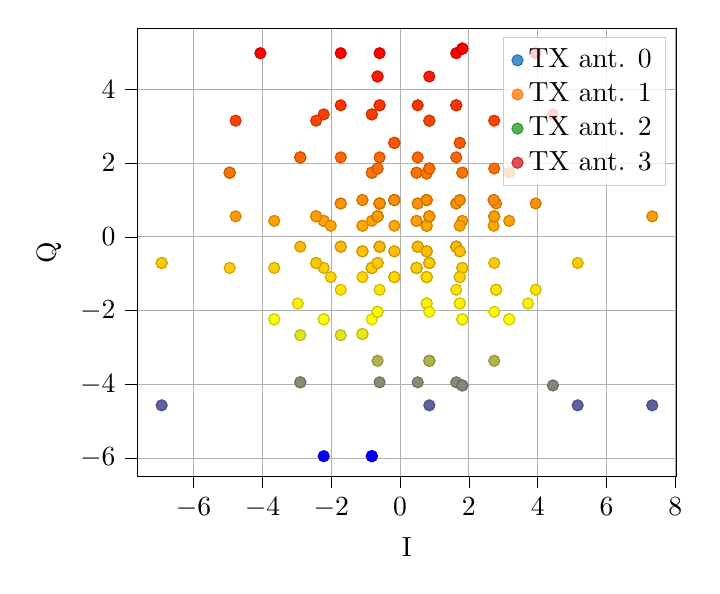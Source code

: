 % This file was created by tikzplotlib v0.9.8.
\begin{tikzpicture}

\definecolor{color0}{rgb}{0.122,0.467,0.706}
\definecolor{color1}{rgb}{1,0.498,0.055}
\definecolor{color2}{rgb}{0.173,0.627,0.173}
\definecolor{color3}{rgb}{0.839,0.153,0.157}

\begin{axis}[
legend cell align={left},
legend style={fill opacity=0.8, draw opacity=1, text opacity=1, draw=white!80!black},
tick align=outside,
tick pos=left,
x grid style={white!69.02!black},
xlabel={I},
xmajorgrids,
xmin=-7.642, xmax=8.042,
xtick style={color=black},
xtick={-8,-6,-4,-2,0,2,4,6,8,10},
xticklabels={\ensuremath{-}8,\ensuremath{-}6,\ensuremath{-}4,\ensuremath{-}2,0,2,4,6,8,10},
y grid style={white!69.02!black},
ylabel={Q},
ymajorgrids,
ymin=-6.501, ymax=5.657,
ytick style={color=black},
ytick={-8,-6,-4,-2,0,2,4,6},
yticklabels={\ensuremath{-}8,\ensuremath{-}6,\ensuremath{-}4,\ensuremath{-}2,0,2,4,6}
]
\addplot [draw=color0, fill=color0, mark=*, only marks, scatter]
table{%
x  y
1.633 -0.268
-1.725 -2.668
-2.9 -2.668
-0.595 0.904
-0.595 4.98
-2.9 -0.268
-1.725 -0.268
-0.595 -3.946
3.941 0.904
-4.061 4.98
1.633 -0.268
0.512 -3.946
-0.595 3.567
-1.725 3.567
0.512 2.155
-1.725 -0.268
1.633 -0.268
-0.595 0.904
2.792 -1.436
-2.9 -3.946
-2.9 -3.946
1.633 0.904
0.512 0.904
1.633 4.98
-1.725 2.155
0.512 -0.268
-1.725 -1.436
-0.595 -0.268
2.792 -1.436
1.633 -3.946
-0.595 3.567
-0.595 0.904
0.512 3.567
-1.725 0.904
-0.595 -0.268
0.512 -0.268
-0.595 0.904
0.512 0.904
1.633 3.567
-0.595 -0.268
-0.595 0.904
1.633 0.904
-2.9 2.155
-1.725 -0.268
1.633 -1.436
2.792 0.904
0.512 -0.268
-0.595 0.904
-0.595 2.155
-0.595 -0.268
1.633 -0.268
3.941 4.98
3.941 -1.436
1.633 2.155
-2.9 2.155
1.633 3.567
-1.725 4.98
-0.595 0.904
-0.595 -1.436
-2.9 2.155
2.792 -1.436
1.633 -0.268
-1.725 0.904
0.512 -0.268
};
\addlegendentry{TX ant. 0}
\addplot [draw=color1, fill=color1, mark=*, only marks, scatter]
table{%
x  y
-0.821 -2.238
0.479 -0.844
-2.219 -2.238
1.809 -0.844
0.479 0.432
-4.953 1.739
-2.219 -5.949
-0.821 -0.844
-0.821 1.739
1.809 5.104
1.809 1.739
1.809 5.104
-3.657 0.432
1.809 -2.238
-0.821 -0.844
-0.821 3.32
-0.821 -0.844
0.479 -0.844
-2.219 -2.238
-0.821 3.32
1.809 -0.844
-2.219 3.32
0.479 1.739
-0.821 -0.844
-0.821 -0.844
0.479 -0.844
1.809 5.104
-3.657 -0.844
-3.657 -2.238
-2.219 0.432
-2.219 -0.844
-0.821 1.739
1.809 -2.238
3.171 -2.238
4.442 -4.03
4.442 3.32
1.809 1.739
-0.821 -5.949
3.171 1.739
-0.821 -0.844
3.171 -2.238
-4.953 1.739
-0.821 0.432
-2.219 0.432
0.479 -0.844
3.171 0.432
0.479 -0.844
1.809 -4.03
-0.821 -0.844
-0.821 -0.844
0.479 0.432
0.479 -0.844
-3.657 -2.238
1.809 -2.238
-4.953 1.739
0.479 1.739
-0.821 -5.949
1.809 -4.03
-2.219 -2.238
3.171 -2.238
1.809 -2.238
1.809 0.432
-4.953 -0.844
-0.821 1.739
};
\addlegendentry{TX ant. 1}
\addplot [draw=color2, fill=color2, mark=*, only marks, scatter]
table{%
x  y
0.773 -0.394
0.773 -0.394
-2.015 0.3
1.735 0.997
1.735 2.548
0.773 0.997
2.72 0.997
0.773 0.3
-0.167 -1.092
-0.167 -1.092
0.773 -0.394
0.773 -1.092
-0.167 2.548
0.773 1.713
1.735 -0.394
-1.094 0.997
0.773 0.997
2.72 0.997
2.72 0.997
3.718 -1.808
-0.167 -1.092
0.773 0.3
-1.094 0.3
-0.167 2.548
1.735 2.548
-0.167 -1.092
-1.094 0.3
-0.167 2.548
-0.167 0.997
1.735 -1.092
1.735 -0.394
-0.167 0.997
1.735 -1.808
0.773 -1.808
-0.167 -1.092
-1.094 0.997
-0.167 -0.394
0.773 0.997
1.735 -1.808
2.72 0.3
0.773 -1.092
-2.015 -1.092
0.773 0.997
-0.167 0.997
-1.094 -0.394
-1.094 -2.636
-1.094 -0.394
-0.167 0.3
-1.094 -0.394
0.773 -1.092
1.735 -1.092
0.773 -1.808
1.735 0.997
-0.167 0.997
0.773 0.3
-1.094 -2.636
0.773 -1.092
0.773 -1.092
1.735 0.3
-0.167 0.997
-0.167 -0.394
-2.972 -1.808
0.773 -0.394
-1.094 -1.092
};
\addlegendentry{TX ant. 2}
\addplot [draw=color3, fill=color3, mark=*, only marks, scatter]
table{%
x  y
0.85 0.555
-0.654 -0.71
0.85 -0.71
-0.654 -2.034
-0.654 -0.71
-0.654 -0.71
2.736 1.852
0.85 -2.034
2.736 3.15
0.85 1.852
-0.654 -2.034
-6.929 -4.57
0.85 -0.71
-0.654 1.852
7.329 -4.57
-6.929 -0.71
-2.44 0.555
0.85 -0.71
0.85 -3.363
-2.44 -0.71
-0.654 1.852
-0.654 -0.71
0.85 4.348
0.85 0.555
-0.654 0.555
-0.654 -3.363
-0.654 -2.034
2.736 0.555
0.85 1.852
-4.779 3.15
2.736 0.555
0.85 -0.71
-2.44 -0.71
-0.654 0.555
-0.654 0.555
5.162 -4.57
0.85 -3.363
2.736 -0.71
-0.654 0.555
0.85 -3.363
-0.654 0.555
0.85 0.555
-4.779 0.555
-6.929 -0.71
-0.654 0.555
7.329 0.555
-2.44 3.15
2.736 0.555
-0.654 0.555
-0.654 0.555
0.85 3.15
-0.654 4.348
-0.654 4.348
0.85 0.555
-2.44 0.555
0.85 3.15
0.85 -0.71
2.736 -2.034
5.162 -0.71
0.85 1.852
0.85 -4.57
2.736 -3.363
0.85 -0.71
-0.654 0.555
};
\addlegendentry{TX ant. 3}
\end{axis}

\end{tikzpicture}
